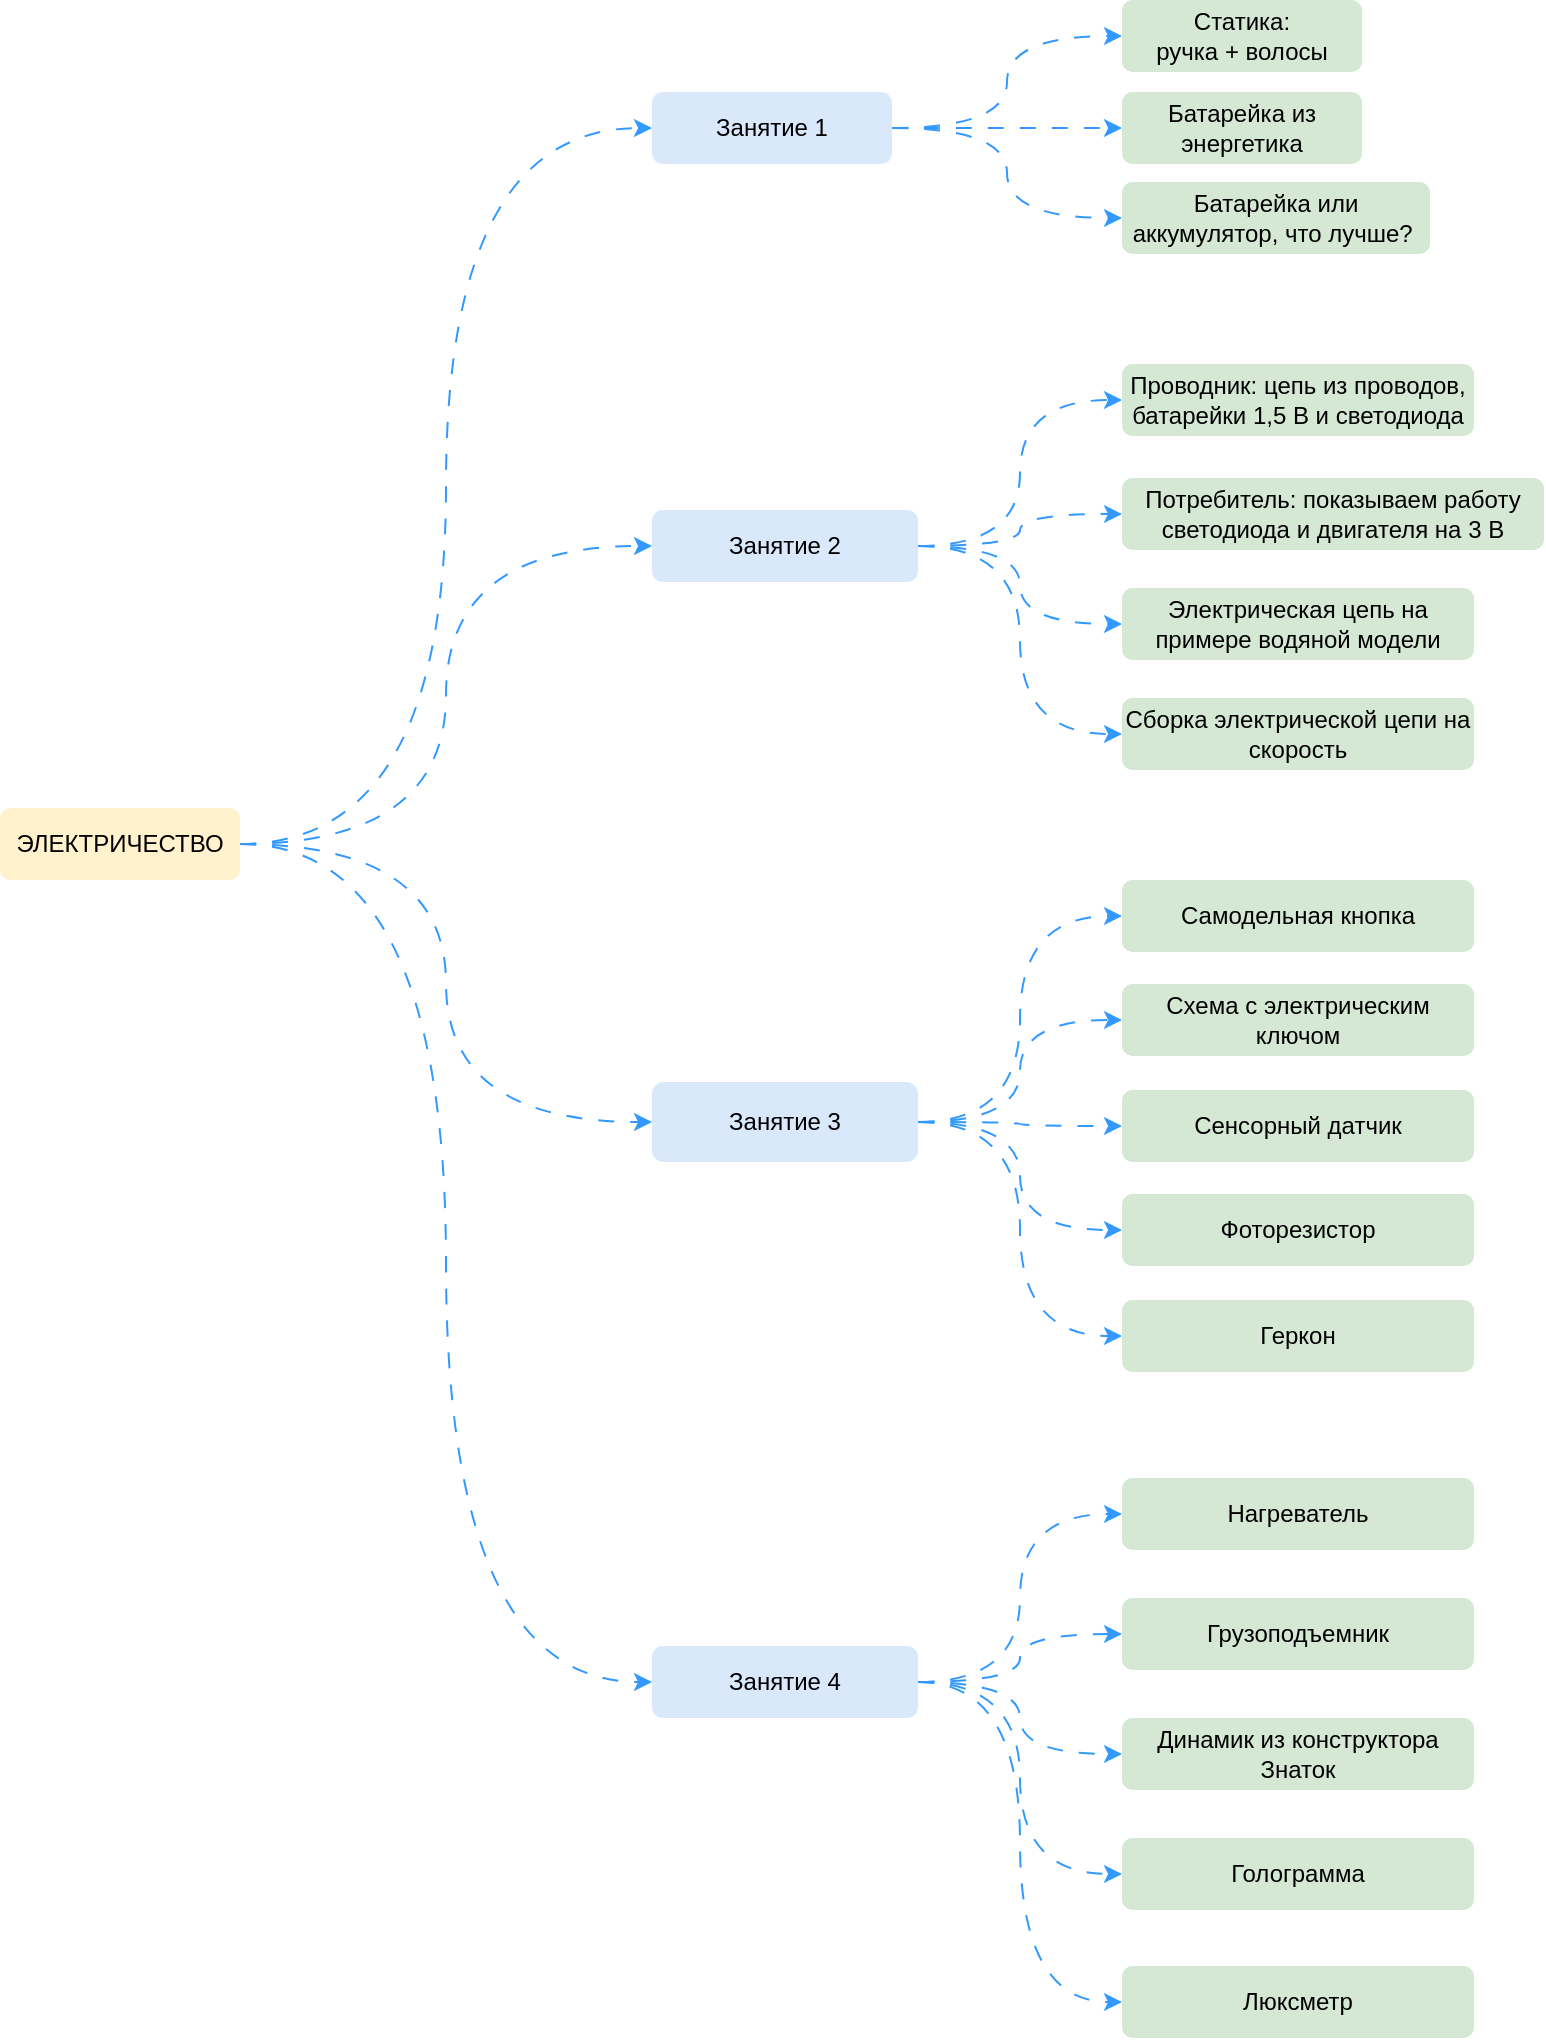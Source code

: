 <mxfile version="22.1.18" type="github" pages="3">
  <diagram name="START" id="IWsAiTm0D_rk45sIsOZR">
    <mxGraphModel dx="3668" dy="382" grid="0" gridSize="10" guides="1" tooltips="1" connect="1" arrows="1" fold="1" page="0" pageScale="1" pageWidth="827" pageHeight="1169" math="0" shadow="0">
      <root>
        <mxCell id="0" />
        <mxCell id="1" parent="0" />
        <mxCell id="EnsPog2rjJ7ZiKO4mRKl-10" style="edgeStyle=orthogonalEdgeStyle;shape=connector;curved=1;rounded=0;orthogonalLoop=1;jettySize=auto;html=1;entryX=0;entryY=0.5;entryDx=0;entryDy=0;dashed=1;dashPattern=8 8;labelBackgroundColor=default;strokeColor=#3399FF;align=center;verticalAlign=middle;fontFamily=Helvetica;fontSize=11;fontColor=default;endArrow=classic;" parent="1" source="cbDr0bFarPZ5LBcyghME-2" target="cbDr0bFarPZ5LBcyghME-3" edge="1">
          <mxGeometry relative="1" as="geometry" />
        </mxCell>
        <mxCell id="EnsPog2rjJ7ZiKO4mRKl-11" style="edgeStyle=orthogonalEdgeStyle;shape=connector;curved=1;rounded=0;orthogonalLoop=1;jettySize=auto;html=1;entryX=0;entryY=0.5;entryDx=0;entryDy=0;dashed=1;dashPattern=8 8;labelBackgroundColor=default;strokeColor=#3399FF;align=center;verticalAlign=middle;fontFamily=Helvetica;fontSize=11;fontColor=default;endArrow=classic;" parent="1" source="cbDr0bFarPZ5LBcyghME-2" target="cbDr0bFarPZ5LBcyghME-4" edge="1">
          <mxGeometry relative="1" as="geometry" />
        </mxCell>
        <mxCell id="EnsPog2rjJ7ZiKO4mRKl-17" style="edgeStyle=orthogonalEdgeStyle;shape=connector;curved=1;rounded=0;orthogonalLoop=1;jettySize=auto;html=1;entryX=0;entryY=0.5;entryDx=0;entryDy=0;dashed=1;dashPattern=8 8;labelBackgroundColor=default;strokeColor=#3399FF;align=center;verticalAlign=middle;fontFamily=Helvetica;fontSize=11;fontColor=default;endArrow=classic;" parent="1" source="cbDr0bFarPZ5LBcyghME-2" target="cbDr0bFarPZ5LBcyghME-5" edge="1">
          <mxGeometry relative="1" as="geometry" />
        </mxCell>
        <mxCell id="EnsPog2rjJ7ZiKO4mRKl-18" style="edgeStyle=orthogonalEdgeStyle;shape=connector;curved=1;rounded=0;orthogonalLoop=1;jettySize=auto;html=1;entryX=0;entryY=0.5;entryDx=0;entryDy=0;dashed=1;dashPattern=8 8;labelBackgroundColor=default;strokeColor=#3399FF;align=center;verticalAlign=middle;fontFamily=Helvetica;fontSize=11;fontColor=default;endArrow=classic;" parent="1" source="cbDr0bFarPZ5LBcyghME-2" target="cbDr0bFarPZ5LBcyghME-6" edge="1">
          <mxGeometry relative="1" as="geometry" />
        </mxCell>
        <mxCell id="cbDr0bFarPZ5LBcyghME-2" value="ЭЛЕКТРИЧЕСТВО" style="rounded=1;whiteSpace=wrap;html=1;fillColor=#fff2cc;strokeColor=none;" parent="1" vertex="1">
          <mxGeometry x="-525" y="1809" width="120" height="36" as="geometry" />
        </mxCell>
        <mxCell id="EnsPog2rjJ7ZiKO4mRKl-2" style="edgeStyle=orthogonalEdgeStyle;shape=connector;curved=1;rounded=0;orthogonalLoop=1;jettySize=auto;html=1;entryX=0;entryY=0.5;entryDx=0;entryDy=0;dashed=1;dashPattern=8 8;labelBackgroundColor=default;strokeColor=#3399FF;align=center;verticalAlign=middle;fontFamily=Helvetica;fontSize=11;fontColor=default;endArrow=classic;" parent="1" source="cbDr0bFarPZ5LBcyghME-3" target="cbDr0bFarPZ5LBcyghME-39" edge="1">
          <mxGeometry relative="1" as="geometry" />
        </mxCell>
        <mxCell id="EnsPog2rjJ7ZiKO4mRKl-3" style="edgeStyle=orthogonalEdgeStyle;shape=connector;curved=1;rounded=0;orthogonalLoop=1;jettySize=auto;html=1;entryX=0;entryY=0.5;entryDx=0;entryDy=0;dashed=1;dashPattern=8 8;labelBackgroundColor=default;strokeColor=#3399FF;align=center;verticalAlign=middle;fontFamily=Helvetica;fontSize=11;fontColor=default;endArrow=classic;" parent="1" source="cbDr0bFarPZ5LBcyghME-3" target="cbDr0bFarPZ5LBcyghME-41" edge="1">
          <mxGeometry relative="1" as="geometry" />
        </mxCell>
        <mxCell id="EnsPog2rjJ7ZiKO4mRKl-4" style="edgeStyle=orthogonalEdgeStyle;shape=connector;curved=1;rounded=0;orthogonalLoop=1;jettySize=auto;html=1;entryX=0;entryY=0.5;entryDx=0;entryDy=0;dashed=1;dashPattern=8 8;labelBackgroundColor=default;strokeColor=#3399FF;align=center;verticalAlign=middle;fontFamily=Helvetica;fontSize=11;fontColor=default;endArrow=classic;" parent="1" source="cbDr0bFarPZ5LBcyghME-3" target="cbDr0bFarPZ5LBcyghME-43" edge="1">
          <mxGeometry relative="1" as="geometry" />
        </mxCell>
        <mxCell id="cbDr0bFarPZ5LBcyghME-3" value="Занятие 1" style="rounded=1;whiteSpace=wrap;html=1;fillColor=#dae8fc;strokeColor=none;" parent="1" vertex="1">
          <mxGeometry x="-199" y="1451" width="120" height="36" as="geometry" />
        </mxCell>
        <mxCell id="EnsPog2rjJ7ZiKO4mRKl-6" style="edgeStyle=orthogonalEdgeStyle;shape=connector;curved=1;rounded=0;orthogonalLoop=1;jettySize=auto;html=1;entryX=0;entryY=0.5;entryDx=0;entryDy=0;dashed=1;dashPattern=8 8;labelBackgroundColor=default;strokeColor=#3399FF;align=center;verticalAlign=middle;fontFamily=Helvetica;fontSize=11;fontColor=default;endArrow=classic;" parent="1" source="cbDr0bFarPZ5LBcyghME-4" target="cbDr0bFarPZ5LBcyghME-45" edge="1">
          <mxGeometry relative="1" as="geometry" />
        </mxCell>
        <mxCell id="EnsPog2rjJ7ZiKO4mRKl-7" style="edgeStyle=orthogonalEdgeStyle;shape=connector;curved=1;rounded=0;orthogonalLoop=1;jettySize=auto;html=1;entryX=0;entryY=0.5;entryDx=0;entryDy=0;dashed=1;dashPattern=8 8;labelBackgroundColor=default;strokeColor=#3399FF;align=center;verticalAlign=middle;fontFamily=Helvetica;fontSize=11;fontColor=default;endArrow=classic;" parent="1" source="cbDr0bFarPZ5LBcyghME-4" target="cbDr0bFarPZ5LBcyghME-47" edge="1">
          <mxGeometry relative="1" as="geometry" />
        </mxCell>
        <mxCell id="EnsPog2rjJ7ZiKO4mRKl-8" style="edgeStyle=orthogonalEdgeStyle;shape=connector;curved=1;rounded=0;orthogonalLoop=1;jettySize=auto;html=1;entryX=0;entryY=0.5;entryDx=0;entryDy=0;dashed=1;dashPattern=8 8;labelBackgroundColor=default;strokeColor=#3399FF;align=center;verticalAlign=middle;fontFamily=Helvetica;fontSize=11;fontColor=default;endArrow=classic;" parent="1" source="cbDr0bFarPZ5LBcyghME-4" target="cbDr0bFarPZ5LBcyghME-48" edge="1">
          <mxGeometry relative="1" as="geometry" />
        </mxCell>
        <mxCell id="EnsPog2rjJ7ZiKO4mRKl-9" style="edgeStyle=orthogonalEdgeStyle;shape=connector;curved=1;rounded=0;orthogonalLoop=1;jettySize=auto;html=1;entryX=0;entryY=0.5;entryDx=0;entryDy=0;dashed=1;dashPattern=8 8;labelBackgroundColor=default;strokeColor=#3399FF;align=center;verticalAlign=middle;fontFamily=Helvetica;fontSize=11;fontColor=default;endArrow=classic;" parent="1" source="cbDr0bFarPZ5LBcyghME-4" target="cbDr0bFarPZ5LBcyghME-49" edge="1">
          <mxGeometry relative="1" as="geometry" />
        </mxCell>
        <mxCell id="cbDr0bFarPZ5LBcyghME-4" value="Занятие 2" style="rounded=1;whiteSpace=wrap;html=1;fillColor=#dae8fc;strokeColor=none;" parent="1" vertex="1">
          <mxGeometry x="-199" y="1660" width="133" height="36" as="geometry" />
        </mxCell>
        <mxCell id="EnsPog2rjJ7ZiKO4mRKl-12" style="edgeStyle=orthogonalEdgeStyle;shape=connector;curved=1;rounded=0;orthogonalLoop=1;jettySize=auto;html=1;entryX=0;entryY=0.5;entryDx=0;entryDy=0;dashed=1;dashPattern=8 8;labelBackgroundColor=default;strokeColor=#3399FF;align=center;verticalAlign=middle;fontFamily=Helvetica;fontSize=11;fontColor=default;endArrow=classic;" parent="1" source="cbDr0bFarPZ5LBcyghME-5" target="cbDr0bFarPZ5LBcyghME-55" edge="1">
          <mxGeometry relative="1" as="geometry" />
        </mxCell>
        <mxCell id="EnsPog2rjJ7ZiKO4mRKl-13" style="edgeStyle=orthogonalEdgeStyle;shape=connector;curved=1;rounded=0;orthogonalLoop=1;jettySize=auto;html=1;entryX=0;entryY=0.5;entryDx=0;entryDy=0;dashed=1;dashPattern=8 8;labelBackgroundColor=default;strokeColor=#3399FF;align=center;verticalAlign=middle;fontFamily=Helvetica;fontSize=11;fontColor=default;endArrow=classic;" parent="1" source="cbDr0bFarPZ5LBcyghME-5" target="cbDr0bFarPZ5LBcyghME-56" edge="1">
          <mxGeometry relative="1" as="geometry" />
        </mxCell>
        <mxCell id="EnsPog2rjJ7ZiKO4mRKl-14" style="edgeStyle=orthogonalEdgeStyle;shape=connector;curved=1;rounded=0;orthogonalLoop=1;jettySize=auto;html=1;entryX=0;entryY=0.5;entryDx=0;entryDy=0;dashed=1;dashPattern=8 8;labelBackgroundColor=default;strokeColor=#3399FF;align=center;verticalAlign=middle;fontFamily=Helvetica;fontSize=11;fontColor=default;endArrow=classic;" parent="1" source="cbDr0bFarPZ5LBcyghME-5" target="cbDr0bFarPZ5LBcyghME-57" edge="1">
          <mxGeometry relative="1" as="geometry" />
        </mxCell>
        <mxCell id="EnsPog2rjJ7ZiKO4mRKl-15" style="edgeStyle=orthogonalEdgeStyle;shape=connector;curved=1;rounded=0;orthogonalLoop=1;jettySize=auto;html=1;entryX=0;entryY=0.5;entryDx=0;entryDy=0;dashed=1;dashPattern=8 8;labelBackgroundColor=default;strokeColor=#3399FF;align=center;verticalAlign=middle;fontFamily=Helvetica;fontSize=11;fontColor=default;endArrow=classic;" parent="1" source="cbDr0bFarPZ5LBcyghME-5" target="cbDr0bFarPZ5LBcyghME-58" edge="1">
          <mxGeometry relative="1" as="geometry" />
        </mxCell>
        <mxCell id="EnsPog2rjJ7ZiKO4mRKl-16" style="edgeStyle=orthogonalEdgeStyle;shape=connector;curved=1;rounded=0;orthogonalLoop=1;jettySize=auto;html=1;entryX=0;entryY=0.5;entryDx=0;entryDy=0;dashed=1;dashPattern=8 8;labelBackgroundColor=default;strokeColor=#3399FF;align=center;verticalAlign=middle;fontFamily=Helvetica;fontSize=11;fontColor=default;endArrow=classic;" parent="1" source="cbDr0bFarPZ5LBcyghME-5" target="cbDr0bFarPZ5LBcyghME-59" edge="1">
          <mxGeometry relative="1" as="geometry" />
        </mxCell>
        <mxCell id="cbDr0bFarPZ5LBcyghME-5" value="Занятие 3" style="rounded=1;whiteSpace=wrap;html=1;fillColor=#dae8fc;strokeColor=none;" parent="1" vertex="1">
          <mxGeometry x="-199" y="1946" width="133" height="40" as="geometry" />
        </mxCell>
        <mxCell id="EnsPog2rjJ7ZiKO4mRKl-23" style="edgeStyle=orthogonalEdgeStyle;shape=connector;curved=1;rounded=0;orthogonalLoop=1;jettySize=auto;html=1;entryX=0;entryY=0.5;entryDx=0;entryDy=0;dashed=1;dashPattern=8 8;labelBackgroundColor=default;strokeColor=#3399FF;align=center;verticalAlign=middle;fontFamily=Helvetica;fontSize=11;fontColor=default;endArrow=classic;" parent="1" source="cbDr0bFarPZ5LBcyghME-6" target="EnsPog2rjJ7ZiKO4mRKl-21" edge="1">
          <mxGeometry relative="1" as="geometry" />
        </mxCell>
        <mxCell id="EnsPog2rjJ7ZiKO4mRKl-24" style="edgeStyle=orthogonalEdgeStyle;shape=connector;curved=1;rounded=0;orthogonalLoop=1;jettySize=auto;html=1;entryX=0;entryY=0.5;entryDx=0;entryDy=0;dashed=1;dashPattern=8 8;labelBackgroundColor=default;strokeColor=#3399FF;align=center;verticalAlign=middle;fontFamily=Helvetica;fontSize=11;fontColor=default;endArrow=classic;" parent="1" source="cbDr0bFarPZ5LBcyghME-6" target="EnsPog2rjJ7ZiKO4mRKl-22" edge="1">
          <mxGeometry relative="1" as="geometry" />
        </mxCell>
        <mxCell id="uQauHrAvQ5X90r0_i64V-5" style="edgeStyle=orthogonalEdgeStyle;shape=connector;curved=1;rounded=0;orthogonalLoop=1;jettySize=auto;html=1;entryX=0;entryY=0.5;entryDx=0;entryDy=0;dashed=1;dashPattern=8 8;labelBackgroundColor=default;strokeColor=#3399FF;align=center;verticalAlign=middle;fontFamily=Helvetica;fontSize=11;fontColor=default;endArrow=classic;" parent="1" source="cbDr0bFarPZ5LBcyghME-6" target="uQauHrAvQ5X90r0_i64V-1" edge="1">
          <mxGeometry relative="1" as="geometry" />
        </mxCell>
        <mxCell id="uQauHrAvQ5X90r0_i64V-7" style="edgeStyle=orthogonalEdgeStyle;shape=connector;curved=1;rounded=0;orthogonalLoop=1;jettySize=auto;html=1;entryX=0;entryY=0.5;entryDx=0;entryDy=0;dashed=1;dashPattern=8 8;labelBackgroundColor=default;strokeColor=#3399FF;align=center;verticalAlign=middle;fontFamily=Helvetica;fontSize=11;fontColor=default;endArrow=classic;" parent="1" source="cbDr0bFarPZ5LBcyghME-6" target="uQauHrAvQ5X90r0_i64V-6" edge="1">
          <mxGeometry relative="1" as="geometry" />
        </mxCell>
        <mxCell id="uQauHrAvQ5X90r0_i64V-9" style="edgeStyle=orthogonalEdgeStyle;shape=connector;curved=1;rounded=0;orthogonalLoop=1;jettySize=auto;html=1;entryX=0;entryY=0.5;entryDx=0;entryDy=0;dashed=1;dashPattern=8 8;labelBackgroundColor=default;strokeColor=#3399FF;align=center;verticalAlign=middle;fontFamily=Helvetica;fontSize=11;fontColor=default;endArrow=classic;" parent="1" source="cbDr0bFarPZ5LBcyghME-6" target="uQauHrAvQ5X90r0_i64V-8" edge="1">
          <mxGeometry relative="1" as="geometry" />
        </mxCell>
        <mxCell id="cbDr0bFarPZ5LBcyghME-6" value="Занятие 4" style="rounded=1;whiteSpace=wrap;html=1;fillColor=#dae8fc;strokeColor=none;" parent="1" vertex="1">
          <mxGeometry x="-199" y="2228" width="133" height="36" as="geometry" />
        </mxCell>
        <mxCell id="cbDr0bFarPZ5LBcyghME-39" value="Статика:&lt;br&gt;ручка + волосы" style="rounded=1;whiteSpace=wrap;html=1;fillColor=#d5e8d4;strokeColor=none;" parent="1" vertex="1">
          <mxGeometry x="36" y="1405" width="120" height="36" as="geometry" />
        </mxCell>
        <mxCell id="cbDr0bFarPZ5LBcyghME-41" value="Батарейка из энергетика" style="rounded=1;whiteSpace=wrap;html=1;fillColor=#d5e8d4;strokeColor=none;" parent="1" vertex="1">
          <mxGeometry x="36" y="1451" width="120" height="36" as="geometry" />
        </mxCell>
        <mxCell id="cbDr0bFarPZ5LBcyghME-43" value="Батарейка или аккумулятор, что лучше?&amp;nbsp;" style="rounded=1;whiteSpace=wrap;html=1;fillColor=#d5e8d4;strokeColor=none;" parent="1" vertex="1">
          <mxGeometry x="36" y="1496" width="154" height="36" as="geometry" />
        </mxCell>
        <mxCell id="cbDr0bFarPZ5LBcyghME-45" value="Проводник: цепь из проводов, батарейки 1,5 В и светодиода" style="rounded=1;whiteSpace=wrap;html=1;fillColor=#d5e8d4;strokeColor=none;flipV=0;" parent="1" vertex="1">
          <mxGeometry x="36" y="1587" width="176" height="36" as="geometry" />
        </mxCell>
        <mxCell id="cbDr0bFarPZ5LBcyghME-47" value="Потребитель: показываем работу светодиода и двигателя на 3 В" style="rounded=1;whiteSpace=wrap;html=1;fillColor=#d5e8d4;strokeColor=none;flipV=0;" parent="1" vertex="1">
          <mxGeometry x="36" y="1644" width="211" height="36" as="geometry" />
        </mxCell>
        <mxCell id="cbDr0bFarPZ5LBcyghME-48" value="Электрическая цепь на примере водяной модели" style="rounded=1;whiteSpace=wrap;html=1;fillColor=#d5e8d4;strokeColor=none;flipV=0;" parent="1" vertex="1">
          <mxGeometry x="36" y="1699" width="176" height="36" as="geometry" />
        </mxCell>
        <mxCell id="cbDr0bFarPZ5LBcyghME-49" value="Сборка электрической цепи на скорость" style="rounded=1;whiteSpace=wrap;html=1;fillColor=#d5e8d4;strokeColor=none;flipV=0;" parent="1" vertex="1">
          <mxGeometry x="36" y="1754" width="176" height="36" as="geometry" />
        </mxCell>
        <mxCell id="cbDr0bFarPZ5LBcyghME-55" value="Самодельная кнопка" style="rounded=1;whiteSpace=wrap;html=1;fillColor=#d5e8d4;strokeColor=none;" parent="1" vertex="1">
          <mxGeometry x="36" y="1845" width="176" height="36" as="geometry" />
        </mxCell>
        <mxCell id="cbDr0bFarPZ5LBcyghME-56" value="Схема с электрическим ключом" style="rounded=1;whiteSpace=wrap;html=1;fillColor=#d5e8d4;strokeColor=none;" parent="1" vertex="1">
          <mxGeometry x="36" y="1897" width="176" height="36" as="geometry" />
        </mxCell>
        <mxCell id="cbDr0bFarPZ5LBcyghME-57" value="Сенсорный датчик" style="rounded=1;whiteSpace=wrap;html=1;fillColor=#d5e8d4;strokeColor=none;" parent="1" vertex="1">
          <mxGeometry x="36" y="1950" width="176" height="36" as="geometry" />
        </mxCell>
        <mxCell id="cbDr0bFarPZ5LBcyghME-58" value="Фоторезистор" style="rounded=1;whiteSpace=wrap;html=1;fillColor=#d5e8d4;strokeColor=none;" parent="1" vertex="1">
          <mxGeometry x="36" y="2002" width="176" height="36" as="geometry" />
        </mxCell>
        <mxCell id="cbDr0bFarPZ5LBcyghME-59" value="Геркон" style="rounded=1;whiteSpace=wrap;html=1;fillColor=#d5e8d4;strokeColor=none;" parent="1" vertex="1">
          <mxGeometry x="36" y="2055" width="176" height="36" as="geometry" />
        </mxCell>
        <mxCell id="EnsPog2rjJ7ZiKO4mRKl-21" value="Грузоподъемник" style="rounded=1;whiteSpace=wrap;html=1;fillColor=#d5e8d4;strokeColor=none;" parent="1" vertex="1">
          <mxGeometry x="36" y="2204" width="176" height="36" as="geometry" />
        </mxCell>
        <mxCell id="EnsPog2rjJ7ZiKO4mRKl-22" value="Голограмма" style="rounded=1;whiteSpace=wrap;html=1;fillColor=#d5e8d4;strokeColor=none;" parent="1" vertex="1">
          <mxGeometry x="36" y="2324" width="176" height="36" as="geometry" />
        </mxCell>
        <mxCell id="uQauHrAvQ5X90r0_i64V-1" value="Нагреватель" style="rounded=1;whiteSpace=wrap;html=1;fillColor=#d5e8d4;strokeColor=none;" parent="1" vertex="1">
          <mxGeometry x="36" y="2144" width="176" height="36" as="geometry" />
        </mxCell>
        <mxCell id="uQauHrAvQ5X90r0_i64V-6" value="Динамик из конструктора Знаток" style="rounded=1;whiteSpace=wrap;html=1;fillColor=#d5e8d4;strokeColor=none;" parent="1" vertex="1">
          <mxGeometry x="36" y="2264" width="176" height="36" as="geometry" />
        </mxCell>
        <mxCell id="uQauHrAvQ5X90r0_i64V-8" value="Люксметр" style="rounded=1;whiteSpace=wrap;html=1;fillColor=#d5e8d4;strokeColor=none;" parent="1" vertex="1">
          <mxGeometry x="36" y="2388" width="176" height="36" as="geometry" />
        </mxCell>
      </root>
    </mxGraphModel>
  </diagram>
  <diagram id="h2PiRzPPCZHq2KCxnQVf" name="RAZVITIE">
    <mxGraphModel dx="1755" dy="-677" grid="0" gridSize="10" guides="1" tooltips="1" connect="1" arrows="1" fold="1" page="0" pageScale="1" pageWidth="827" pageHeight="1169" math="0" shadow="0">
      <root>
        <mxCell id="0" />
        <mxCell id="1" parent="0" />
        <mxCell id="qPWkkfQ8Rp4eh5S3mDsC-1" style="edgeStyle=orthogonalEdgeStyle;shape=connector;curved=1;rounded=0;orthogonalLoop=1;jettySize=auto;html=1;entryX=0;entryY=0.5;entryDx=0;entryDy=0;dashed=1;dashPattern=8 8;labelBackgroundColor=default;strokeColor=#3399FF;align=center;verticalAlign=middle;fontFamily=Helvetica;fontSize=11;fontColor=default;endArrow=classic;" edge="1" parent="1" source="qPWkkfQ8Rp4eh5S3mDsC-5" target="qPWkkfQ8Rp4eh5S3mDsC-9">
          <mxGeometry relative="1" as="geometry" />
        </mxCell>
        <mxCell id="qPWkkfQ8Rp4eh5S3mDsC-2" style="edgeStyle=orthogonalEdgeStyle;shape=connector;curved=1;rounded=0;orthogonalLoop=1;jettySize=auto;html=1;entryX=0;entryY=0.5;entryDx=0;entryDy=0;dashed=1;dashPattern=8 8;labelBackgroundColor=default;strokeColor=#3399FF;align=center;verticalAlign=middle;fontFamily=Helvetica;fontSize=11;fontColor=default;endArrow=classic;" edge="1" parent="1" source="qPWkkfQ8Rp4eh5S3mDsC-5" target="qPWkkfQ8Rp4eh5S3mDsC-14">
          <mxGeometry relative="1" as="geometry" />
        </mxCell>
        <mxCell id="qPWkkfQ8Rp4eh5S3mDsC-3" style="edgeStyle=orthogonalEdgeStyle;shape=connector;curved=1;rounded=0;orthogonalLoop=1;jettySize=auto;html=1;entryX=0;entryY=0.5;entryDx=0;entryDy=0;dashed=1;dashPattern=8 8;labelBackgroundColor=default;strokeColor=#3399FF;align=center;verticalAlign=middle;fontFamily=Helvetica;fontSize=11;fontColor=default;endArrow=classic;" edge="1" parent="1" source="qPWkkfQ8Rp4eh5S3mDsC-5" target="qPWkkfQ8Rp4eh5S3mDsC-20">
          <mxGeometry relative="1" as="geometry" />
        </mxCell>
        <mxCell id="qPWkkfQ8Rp4eh5S3mDsC-4" style="edgeStyle=orthogonalEdgeStyle;shape=connector;curved=1;rounded=0;orthogonalLoop=1;jettySize=auto;html=1;entryX=0;entryY=0.5;entryDx=0;entryDy=0;dashed=1;dashPattern=8 8;labelBackgroundColor=default;strokeColor=#3399FF;align=center;verticalAlign=middle;fontFamily=Helvetica;fontSize=11;fontColor=default;endArrow=classic;" edge="1" parent="1" source="qPWkkfQ8Rp4eh5S3mDsC-5" target="qPWkkfQ8Rp4eh5S3mDsC-24">
          <mxGeometry relative="1" as="geometry" />
        </mxCell>
        <mxCell id="qPWkkfQ8Rp4eh5S3mDsC-5" value="ЭЛЕКТРИЧЕСТВО" style="rounded=1;whiteSpace=wrap;html=1;fillColor=#fff2cc;strokeColor=none;" vertex="1" parent="1">
          <mxGeometry x="-525" y="1809" width="120" height="36" as="geometry" />
        </mxCell>
        <mxCell id="qPWkkfQ8Rp4eh5S3mDsC-6" style="edgeStyle=orthogonalEdgeStyle;shape=connector;curved=1;rounded=0;orthogonalLoop=1;jettySize=auto;html=1;entryX=0;entryY=0.5;entryDx=0;entryDy=0;dashed=1;dashPattern=8 8;labelBackgroundColor=default;strokeColor=#3399FF;align=center;verticalAlign=middle;fontFamily=Helvetica;fontSize=11;fontColor=default;endArrow=classic;" edge="1" parent="1" source="qPWkkfQ8Rp4eh5S3mDsC-9" target="qPWkkfQ8Rp4eh5S3mDsC-25">
          <mxGeometry relative="1" as="geometry" />
        </mxCell>
        <mxCell id="qPWkkfQ8Rp4eh5S3mDsC-7" style="edgeStyle=orthogonalEdgeStyle;shape=connector;curved=1;rounded=0;orthogonalLoop=1;jettySize=auto;html=1;entryX=0;entryY=0.5;entryDx=0;entryDy=0;dashed=1;dashPattern=8 8;labelBackgroundColor=default;strokeColor=#3399FF;align=center;verticalAlign=middle;fontFamily=Helvetica;fontSize=11;fontColor=default;endArrow=classic;" edge="1" parent="1" source="qPWkkfQ8Rp4eh5S3mDsC-9" target="qPWkkfQ8Rp4eh5S3mDsC-26">
          <mxGeometry relative="1" as="geometry" />
        </mxCell>
        <mxCell id="qPWkkfQ8Rp4eh5S3mDsC-8" style="edgeStyle=orthogonalEdgeStyle;shape=connector;curved=1;rounded=0;orthogonalLoop=1;jettySize=auto;html=1;entryX=0;entryY=0.5;entryDx=0;entryDy=0;dashed=1;dashPattern=8 8;labelBackgroundColor=default;strokeColor=#3399FF;align=center;verticalAlign=middle;fontFamily=Helvetica;fontSize=11;fontColor=default;endArrow=classic;" edge="1" parent="1" source="qPWkkfQ8Rp4eh5S3mDsC-9" target="qPWkkfQ8Rp4eh5S3mDsC-27">
          <mxGeometry relative="1" as="geometry" />
        </mxCell>
        <mxCell id="qPWkkfQ8Rp4eh5S3mDsC-9" value="Занятие 1" style="rounded=1;whiteSpace=wrap;html=1;fillColor=#dae8fc;strokeColor=none;" vertex="1" parent="1">
          <mxGeometry x="-196" y="1451" width="120" height="36" as="geometry" />
        </mxCell>
        <mxCell id="qPWkkfQ8Rp4eh5S3mDsC-10" style="edgeStyle=orthogonalEdgeStyle;shape=connector;curved=1;rounded=0;orthogonalLoop=1;jettySize=auto;html=1;entryX=0;entryY=0.5;entryDx=0;entryDy=0;dashed=1;dashPattern=8 8;labelBackgroundColor=default;strokeColor=#3399FF;align=center;verticalAlign=middle;fontFamily=Helvetica;fontSize=11;fontColor=default;endArrow=classic;" edge="1" parent="1" source="qPWkkfQ8Rp4eh5S3mDsC-14" target="qPWkkfQ8Rp4eh5S3mDsC-28">
          <mxGeometry relative="1" as="geometry" />
        </mxCell>
        <mxCell id="qPWkkfQ8Rp4eh5S3mDsC-11" style="edgeStyle=orthogonalEdgeStyle;shape=connector;curved=1;rounded=0;orthogonalLoop=1;jettySize=auto;html=1;entryX=0;entryY=0.5;entryDx=0;entryDy=0;dashed=1;dashPattern=8 8;labelBackgroundColor=default;strokeColor=#3399FF;align=center;verticalAlign=middle;fontFamily=Helvetica;fontSize=11;fontColor=default;endArrow=classic;" edge="1" parent="1" source="qPWkkfQ8Rp4eh5S3mDsC-14" target="qPWkkfQ8Rp4eh5S3mDsC-29">
          <mxGeometry relative="1" as="geometry" />
        </mxCell>
        <mxCell id="qPWkkfQ8Rp4eh5S3mDsC-12" style="edgeStyle=orthogonalEdgeStyle;shape=connector;curved=1;rounded=0;orthogonalLoop=1;jettySize=auto;html=1;entryX=0;entryY=0.5;entryDx=0;entryDy=0;dashed=1;dashPattern=8 8;labelBackgroundColor=default;strokeColor=#3399FF;align=center;verticalAlign=middle;fontFamily=Helvetica;fontSize=11;fontColor=default;endArrow=classic;" edge="1" parent="1" source="qPWkkfQ8Rp4eh5S3mDsC-14" target="qPWkkfQ8Rp4eh5S3mDsC-30">
          <mxGeometry relative="1" as="geometry" />
        </mxCell>
        <mxCell id="qPWkkfQ8Rp4eh5S3mDsC-13" style="edgeStyle=orthogonalEdgeStyle;shape=connector;curved=1;rounded=0;orthogonalLoop=1;jettySize=auto;html=1;entryX=0;entryY=0.5;entryDx=0;entryDy=0;dashed=1;dashPattern=8 8;labelBackgroundColor=default;strokeColor=#3399FF;align=center;verticalAlign=middle;fontFamily=Helvetica;fontSize=11;fontColor=default;endArrow=classic;" edge="1" parent="1" source="qPWkkfQ8Rp4eh5S3mDsC-14" target="qPWkkfQ8Rp4eh5S3mDsC-31">
          <mxGeometry relative="1" as="geometry" />
        </mxCell>
        <mxCell id="qPWkkfQ8Rp4eh5S3mDsC-14" value="Занятие 2" style="rounded=1;whiteSpace=wrap;html=1;fillColor=#dae8fc;strokeColor=none;" vertex="1" parent="1">
          <mxGeometry x="-196" y="1660" width="133" height="36" as="geometry" />
        </mxCell>
        <mxCell id="qPWkkfQ8Rp4eh5S3mDsC-15" style="edgeStyle=orthogonalEdgeStyle;shape=connector;curved=1;rounded=0;orthogonalLoop=1;jettySize=auto;html=1;entryX=0;entryY=0.5;entryDx=0;entryDy=0;dashed=1;dashPattern=8 8;labelBackgroundColor=default;strokeColor=#3399FF;align=center;verticalAlign=middle;fontFamily=Helvetica;fontSize=11;fontColor=default;endArrow=classic;" edge="1" parent="1" source="qPWkkfQ8Rp4eh5S3mDsC-20" target="qPWkkfQ8Rp4eh5S3mDsC-32">
          <mxGeometry relative="1" as="geometry" />
        </mxCell>
        <mxCell id="qPWkkfQ8Rp4eh5S3mDsC-16" style="edgeStyle=orthogonalEdgeStyle;shape=connector;curved=1;rounded=0;orthogonalLoop=1;jettySize=auto;html=1;entryX=0;entryY=0.5;entryDx=0;entryDy=0;dashed=1;dashPattern=8 8;labelBackgroundColor=default;strokeColor=#3399FF;align=center;verticalAlign=middle;fontFamily=Helvetica;fontSize=11;fontColor=default;endArrow=classic;" edge="1" parent="1" source="qPWkkfQ8Rp4eh5S3mDsC-20" target="qPWkkfQ8Rp4eh5S3mDsC-33">
          <mxGeometry relative="1" as="geometry" />
        </mxCell>
        <mxCell id="qPWkkfQ8Rp4eh5S3mDsC-17" style="edgeStyle=orthogonalEdgeStyle;shape=connector;curved=1;rounded=0;orthogonalLoop=1;jettySize=auto;html=1;entryX=0;entryY=0.5;entryDx=0;entryDy=0;dashed=1;dashPattern=8 8;labelBackgroundColor=default;strokeColor=#3399FF;align=center;verticalAlign=middle;fontFamily=Helvetica;fontSize=11;fontColor=default;endArrow=classic;" edge="1" parent="1" source="qPWkkfQ8Rp4eh5S3mDsC-20" target="qPWkkfQ8Rp4eh5S3mDsC-34">
          <mxGeometry relative="1" as="geometry" />
        </mxCell>
        <mxCell id="qPWkkfQ8Rp4eh5S3mDsC-18" style="edgeStyle=orthogonalEdgeStyle;shape=connector;curved=1;rounded=0;orthogonalLoop=1;jettySize=auto;html=1;entryX=0;entryY=0.5;entryDx=0;entryDy=0;dashed=1;dashPattern=8 8;labelBackgroundColor=default;strokeColor=#3399FF;align=center;verticalAlign=middle;fontFamily=Helvetica;fontSize=11;fontColor=default;endArrow=classic;" edge="1" parent="1" source="qPWkkfQ8Rp4eh5S3mDsC-20" target="qPWkkfQ8Rp4eh5S3mDsC-35">
          <mxGeometry relative="1" as="geometry" />
        </mxCell>
        <mxCell id="qPWkkfQ8Rp4eh5S3mDsC-19" style="edgeStyle=orthogonalEdgeStyle;shape=connector;curved=1;rounded=0;orthogonalLoop=1;jettySize=auto;html=1;entryX=0;entryY=0.5;entryDx=0;entryDy=0;dashed=1;dashPattern=8 8;labelBackgroundColor=default;strokeColor=#3399FF;align=center;verticalAlign=middle;fontFamily=Helvetica;fontSize=11;fontColor=default;endArrow=classic;" edge="1" parent="1" source="qPWkkfQ8Rp4eh5S3mDsC-20" target="qPWkkfQ8Rp4eh5S3mDsC-36">
          <mxGeometry relative="1" as="geometry" />
        </mxCell>
        <mxCell id="qPWkkfQ8Rp4eh5S3mDsC-20" value="Занятие 3" style="rounded=1;whiteSpace=wrap;html=1;fillColor=#dae8fc;strokeColor=none;" vertex="1" parent="1">
          <mxGeometry x="-196" y="1946" width="133" height="40" as="geometry" />
        </mxCell>
        <mxCell id="qPWkkfQ8Rp4eh5S3mDsC-21" style="edgeStyle=orthogonalEdgeStyle;shape=connector;curved=1;rounded=0;orthogonalLoop=1;jettySize=auto;html=1;entryX=0;entryY=0.5;entryDx=0;entryDy=0;dashed=1;dashPattern=8 8;labelBackgroundColor=default;strokeColor=#3399FF;align=center;verticalAlign=middle;fontFamily=Helvetica;fontSize=11;fontColor=default;endArrow=classic;" edge="1" parent="1" source="qPWkkfQ8Rp4eh5S3mDsC-24" target="qPWkkfQ8Rp4eh5S3mDsC-37">
          <mxGeometry relative="1" as="geometry" />
        </mxCell>
        <mxCell id="qPWkkfQ8Rp4eh5S3mDsC-22" style="edgeStyle=orthogonalEdgeStyle;shape=connector;curved=1;rounded=0;orthogonalLoop=1;jettySize=auto;html=1;entryX=0;entryY=0.5;entryDx=0;entryDy=0;dashed=1;dashPattern=8 8;labelBackgroundColor=default;strokeColor=#3399FF;align=center;verticalAlign=middle;fontFamily=Helvetica;fontSize=11;fontColor=default;endArrow=classic;" edge="1" parent="1" source="qPWkkfQ8Rp4eh5S3mDsC-24" target="qPWkkfQ8Rp4eh5S3mDsC-38">
          <mxGeometry relative="1" as="geometry" />
        </mxCell>
        <mxCell id="qPWkkfQ8Rp4eh5S3mDsC-23" style="edgeStyle=orthogonalEdgeStyle;shape=connector;curved=1;rounded=0;orthogonalLoop=1;jettySize=auto;html=1;entryX=0;entryY=0.5;entryDx=0;entryDy=0;dashed=1;dashPattern=8 8;labelBackgroundColor=default;strokeColor=#3399FF;align=center;verticalAlign=middle;fontFamily=Helvetica;fontSize=11;fontColor=default;endArrow=classic;" edge="1" parent="1" source="qPWkkfQ8Rp4eh5S3mDsC-24" target="qPWkkfQ8Rp4eh5S3mDsC-39">
          <mxGeometry relative="1" as="geometry" />
        </mxCell>
        <mxCell id="qPWkkfQ8Rp4eh5S3mDsC-24" value="Занятие 4" style="rounded=1;whiteSpace=wrap;html=1;fillColor=#dae8fc;strokeColor=none;" vertex="1" parent="1">
          <mxGeometry x="-202.5" y="2204" width="133" height="36" as="geometry" />
        </mxCell>
        <mxCell id="qPWkkfQ8Rp4eh5S3mDsC-25" value="Статика:&lt;br&gt;ручка + волосы" style="rounded=1;whiteSpace=wrap;html=1;fillColor=#d5e8d4;strokeColor=none;" vertex="1" parent="1">
          <mxGeometry x="36" y="1405" width="120" height="36" as="geometry" />
        </mxCell>
        <mxCell id="qPWkkfQ8Rp4eh5S3mDsC-26" value="Батарейка из энергетика" style="rounded=1;whiteSpace=wrap;html=1;fillColor=#d5e8d4;strokeColor=none;" vertex="1" parent="1">
          <mxGeometry x="36" y="1451" width="120" height="36" as="geometry" />
        </mxCell>
        <mxCell id="qPWkkfQ8Rp4eh5S3mDsC-27" value="Батарейка или аккумулятор, что лучше?&amp;nbsp;" style="rounded=1;whiteSpace=wrap;html=1;fillColor=#d5e8d4;strokeColor=none;" vertex="1" parent="1">
          <mxGeometry x="36" y="1496" width="154" height="36" as="geometry" />
        </mxCell>
        <mxCell id="qPWkkfQ8Rp4eh5S3mDsC-28" value="цепь из проводов, батарейки 1,5 В и светодиода" style="rounded=1;whiteSpace=wrap;html=1;fillColor=#d5e8d4;strokeColor=none;flipV=0;" vertex="1" parent="1">
          <mxGeometry x="36" y="1587" width="176" height="36" as="geometry" />
        </mxCell>
        <mxCell id="qPWkkfQ8Rp4eh5S3mDsC-29" value="Показываем работу двигателя на 3 В" style="rounded=1;whiteSpace=wrap;html=1;fillColor=#d5e8d4;strokeColor=none;flipV=0;" vertex="1" parent="1">
          <mxGeometry x="36" y="1644" width="176" height="36" as="geometry" />
        </mxCell>
        <mxCell id="qPWkkfQ8Rp4eh5S3mDsC-30" value="Электрическая цепь на примере водяной модели" style="rounded=1;whiteSpace=wrap;html=1;fillColor=#d5e8d4;strokeColor=none;flipV=0;" vertex="1" parent="1">
          <mxGeometry x="36" y="1699" width="176" height="36" as="geometry" />
        </mxCell>
        <mxCell id="qPWkkfQ8Rp4eh5S3mDsC-31" value="Сборка электрической цепи на скорость" style="rounded=1;whiteSpace=wrap;html=1;fillColor=#d5e8d4;strokeColor=none;flipV=0;" vertex="1" parent="1">
          <mxGeometry x="36" y="1754" width="176" height="36" as="geometry" />
        </mxCell>
        <mxCell id="qPWkkfQ8Rp4eh5S3mDsC-32" value="Самодельная кнопка" style="rounded=1;whiteSpace=wrap;html=1;fillColor=#d5e8d4;strokeColor=none;" vertex="1" parent="1">
          <mxGeometry x="36" y="1845" width="176" height="36" as="geometry" />
        </mxCell>
        <mxCell id="qPWkkfQ8Rp4eh5S3mDsC-33" value="Схема с электрическим ключом" style="rounded=1;whiteSpace=wrap;html=1;fillColor=#d5e8d4;strokeColor=none;" vertex="1" parent="1">
          <mxGeometry x="36" y="1897" width="176" height="36" as="geometry" />
        </mxCell>
        <mxCell id="qPWkkfQ8Rp4eh5S3mDsC-34" value="Сенсорный датчик" style="rounded=1;whiteSpace=wrap;html=1;fillColor=#d5e8d4;strokeColor=none;" vertex="1" parent="1">
          <mxGeometry x="36" y="1950" width="176" height="36" as="geometry" />
        </mxCell>
        <mxCell id="qPWkkfQ8Rp4eh5S3mDsC-35" value="Фоторезистор" style="rounded=1;whiteSpace=wrap;html=1;fillColor=#d5e8d4;strokeColor=none;" vertex="1" parent="1">
          <mxGeometry x="36" y="2002" width="176" height="36" as="geometry" />
        </mxCell>
        <mxCell id="qPWkkfQ8Rp4eh5S3mDsC-36" value="Геркон" style="rounded=1;whiteSpace=wrap;html=1;fillColor=#d5e8d4;strokeColor=none;" vertex="1" parent="1">
          <mxGeometry x="36" y="2055" width="176" height="36" as="geometry" />
        </mxCell>
        <mxCell id="qPWkkfQ8Rp4eh5S3mDsC-37" value="Люксметр" style="rounded=1;whiteSpace=wrap;html=1;fillColor=#d5e8d4;strokeColor=none;" vertex="1" parent="1">
          <mxGeometry x="36" y="2146" width="176" height="36" as="geometry" />
        </mxCell>
        <mxCell id="qPWkkfQ8Rp4eh5S3mDsC-38" value="Грузоподъемник" style="rounded=1;whiteSpace=wrap;html=1;fillColor=#d5e8d4;strokeColor=none;" vertex="1" parent="1">
          <mxGeometry x="36" y="2204" width="176" height="36" as="geometry" />
        </mxCell>
        <mxCell id="qPWkkfQ8Rp4eh5S3mDsC-39" value="Голограмма" style="rounded=1;whiteSpace=wrap;html=1;fillColor=#d5e8d4;strokeColor=none;" vertex="1" parent="1">
          <mxGeometry x="36" y="2257" width="176" height="36" as="geometry" />
        </mxCell>
      </root>
    </mxGraphModel>
  </diagram>
  <diagram id="F9mJGb3ob7uM6d_bTg9J" name="Влажность">
    <mxGraphModel dx="989" dy="546" grid="1" gridSize="10" guides="1" tooltips="1" connect="1" arrows="1" fold="1" page="1" pageScale="1" pageWidth="827" pageHeight="1169" math="0" shadow="0">
      <root>
        <mxCell id="0" />
        <mxCell id="1" parent="0" />
        <mxCell id="pFs6eo9Orw7sPjQs_DPS-4" style="edgeStyle=orthogonalEdgeStyle;rounded=0;orthogonalLoop=1;jettySize=auto;html=1;entryX=0;entryY=0.5;entryDx=0;entryDy=0;curved=1;dashed=1;fillColor=#dae8fc;strokeColor=none;" edge="1" parent="1" source="pFs6eo9Orw7sPjQs_DPS-1" target="pFs6eo9Orw7sPjQs_DPS-2">
          <mxGeometry relative="1" as="geometry" />
        </mxCell>
        <mxCell id="pFs6eo9Orw7sPjQs_DPS-5" style="edgeStyle=orthogonalEdgeStyle;shape=connector;curved=1;rounded=0;orthogonalLoop=1;jettySize=auto;html=1;entryX=0;entryY=0.5;entryDx=0;entryDy=0;dashed=1;labelBackgroundColor=default;strokeColor=none;align=center;verticalAlign=middle;fontFamily=Helvetica;fontSize=11;fontColor=default;endArrow=classic;fillColor=#dae8fc;" edge="1" parent="1" source="pFs6eo9Orw7sPjQs_DPS-1" target="pFs6eo9Orw7sPjQs_DPS-3">
          <mxGeometry relative="1" as="geometry" />
        </mxCell>
        <mxCell id="pFs6eo9Orw7sPjQs_DPS-8" style="edgeStyle=orthogonalEdgeStyle;shape=connector;curved=1;rounded=0;orthogonalLoop=1;jettySize=auto;html=1;entryX=0;entryY=0.5;entryDx=0;entryDy=0;dashed=1;labelBackgroundColor=default;strokeColor=#6c8ebf;align=center;verticalAlign=middle;fontFamily=Helvetica;fontSize=11;fontColor=default;endArrow=classic;fillColor=#dae8fc;" edge="1" parent="1" source="pFs6eo9Orw7sPjQs_DPS-1" target="pFs6eo9Orw7sPjQs_DPS-3">
          <mxGeometry relative="1" as="geometry" />
        </mxCell>
        <mxCell id="pFs6eo9Orw7sPjQs_DPS-9" style="edgeStyle=orthogonalEdgeStyle;shape=connector;curved=1;rounded=0;orthogonalLoop=1;jettySize=auto;html=1;entryX=0;entryY=0.5;entryDx=0;entryDy=0;dashed=1;labelBackgroundColor=default;strokeColor=#6c8ebf;align=center;verticalAlign=middle;fontFamily=Helvetica;fontSize=11;fontColor=default;endArrow=classic;fillColor=#dae8fc;" edge="1" parent="1" source="pFs6eo9Orw7sPjQs_DPS-1" target="pFs6eo9Orw7sPjQs_DPS-2">
          <mxGeometry relative="1" as="geometry" />
        </mxCell>
        <mxCell id="pFs6eo9Orw7sPjQs_DPS-1" value="Пар" style="text;html=1;strokeColor=none;fillColor=#d5e8d4;align=center;verticalAlign=middle;whiteSpace=wrap;rounded=1;" vertex="1" parent="1">
          <mxGeometry x="384" y="380" width="60" height="30" as="geometry" />
        </mxCell>
        <mxCell id="pFs6eo9Orw7sPjQs_DPS-2" value="Насыщенный" style="text;html=1;strokeColor=none;fillColor=#d5e8d4;align=center;verticalAlign=middle;whiteSpace=wrap;rounded=1;" vertex="1" parent="1">
          <mxGeometry x="510" y="340" width="90" height="30" as="geometry" />
        </mxCell>
        <mxCell id="pFs6eo9Orw7sPjQs_DPS-3" value="Ненасыщенный" style="text;html=1;strokeColor=none;fillColor=#d5e8d4;align=center;verticalAlign=middle;whiteSpace=wrap;rounded=1;" vertex="1" parent="1">
          <mxGeometry x="500" y="420" width="110" height="30" as="geometry" />
        </mxCell>
        <mxCell id="pFs6eo9Orw7sPjQs_DPS-6" value="Находится в равновесии с жидкостью" style="text;html=1;strokeColor=none;fillColor=#fff2cc;align=center;verticalAlign=middle;whiteSpace=wrap;rounded=1;" vertex="1" parent="1">
          <mxGeometry x="620" y="340" width="190" height="30" as="geometry" />
        </mxCell>
        <mxCell id="pFs6eo9Orw7sPjQs_DPS-7" value="&lt;b&gt;φ&lt;/b&gt; [ относительная влажность ]" style="text;html=1;strokeColor=none;fillColor=#dae8fc;align=center;verticalAlign=middle;whiteSpace=wrap;rounded=1;" vertex="1" parent="1">
          <mxGeometry x="320" y="490" width="212" height="30" as="geometry" />
        </mxCell>
      </root>
    </mxGraphModel>
  </diagram>
</mxfile>
